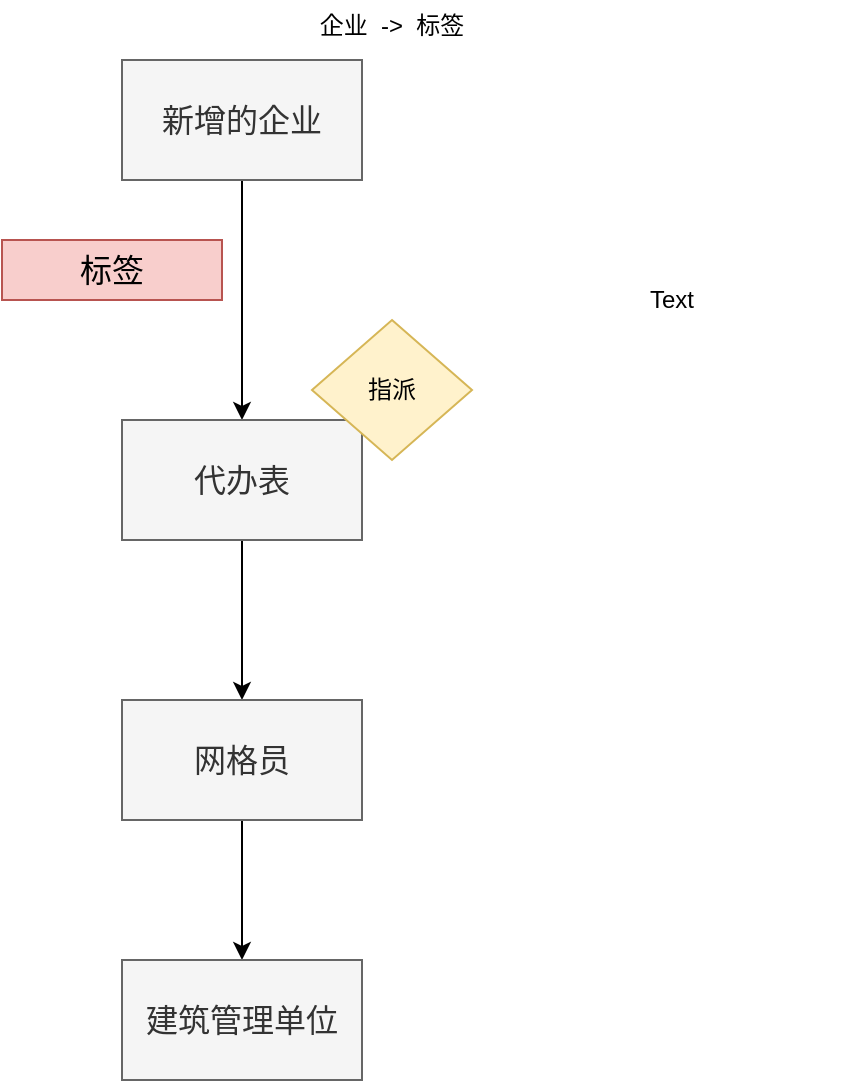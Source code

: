<mxfile version="26.0.6">
  <diagram name="第 1 页" id="0xDIXxeDtKth8ejWLRD-">
    <mxGraphModel dx="1050" dy="1699" grid="1" gridSize="10" guides="1" tooltips="1" connect="1" arrows="1" fold="1" page="1" pageScale="1" pageWidth="827" pageHeight="1169" math="0" shadow="0">
      <root>
        <mxCell id="0" />
        <mxCell id="1" parent="0" />
        <mxCell id="_Lu4q6up2jG8TwdydIze-3" value="" style="edgeStyle=orthogonalEdgeStyle;rounded=0;orthogonalLoop=1;jettySize=auto;html=1;" parent="1" source="_Lu4q6up2jG8TwdydIze-1" target="_Lu4q6up2jG8TwdydIze-2" edge="1">
          <mxGeometry relative="1" as="geometry" />
        </mxCell>
        <mxCell id="_Lu4q6up2jG8TwdydIze-1" value="&lt;font style=&quot;font-size: 16px;&quot;&gt;新增的企业&lt;/font&gt;" style="rounded=0;whiteSpace=wrap;html=1;fillColor=#f5f5f5;fontColor=#333333;strokeColor=#666666;" parent="1" vertex="1">
          <mxGeometry x="400" width="120" height="60" as="geometry" />
        </mxCell>
        <mxCell id="_Lu4q6up2jG8TwdydIze-7" style="edgeStyle=orthogonalEdgeStyle;rounded=0;orthogonalLoop=1;jettySize=auto;html=1;" parent="1" source="_Lu4q6up2jG8TwdydIze-2" target="_Lu4q6up2jG8TwdydIze-5" edge="1">
          <mxGeometry relative="1" as="geometry" />
        </mxCell>
        <mxCell id="_Lu4q6up2jG8TwdydIze-2" value="&lt;font style=&quot;font-size: 16px;&quot;&gt;代办表&lt;/font&gt;" style="rounded=0;whiteSpace=wrap;html=1;fillColor=#f5f5f5;strokeColor=#666666;fontColor=#333333;" parent="1" vertex="1">
          <mxGeometry x="400" y="180" width="120" height="60" as="geometry" />
        </mxCell>
        <mxCell id="_Lu4q6up2jG8TwdydIze-4" value="&lt;font style=&quot;font-size: 16px;&quot;&gt;标签&lt;/font&gt;" style="text;html=1;align=center;verticalAlign=middle;whiteSpace=wrap;rounded=0;fillColor=#f8cecc;strokeColor=#b85450;" parent="1" vertex="1">
          <mxGeometry x="340" y="90" width="110" height="30" as="geometry" />
        </mxCell>
        <mxCell id="_Lu4q6up2jG8TwdydIze-8" style="edgeStyle=orthogonalEdgeStyle;rounded=0;orthogonalLoop=1;jettySize=auto;html=1;entryX=0.5;entryY=0;entryDx=0;entryDy=0;" parent="1" source="_Lu4q6up2jG8TwdydIze-5" target="_Lu4q6up2jG8TwdydIze-6" edge="1">
          <mxGeometry relative="1" as="geometry" />
        </mxCell>
        <mxCell id="_Lu4q6up2jG8TwdydIze-5" value="&lt;font style=&quot;font-size: 16px;&quot;&gt;网格员&lt;/font&gt;" style="rounded=0;whiteSpace=wrap;html=1;fillColor=#f5f5f5;fontColor=#333333;strokeColor=#666666;" parent="1" vertex="1">
          <mxGeometry x="400" y="320" width="120" height="60" as="geometry" />
        </mxCell>
        <mxCell id="_Lu4q6up2jG8TwdydIze-6" value="&lt;font style=&quot;font-size: 16px;&quot;&gt;建筑管理单位&lt;/font&gt;" style="rounded=0;whiteSpace=wrap;html=1;fillColor=#f5f5f5;fontColor=#333333;strokeColor=#666666;" parent="1" vertex="1">
          <mxGeometry x="400" y="450" width="120" height="60" as="geometry" />
        </mxCell>
        <mxCell id="_Lu4q6up2jG8TwdydIze-9" value="Text" style="text;html=1;align=center;verticalAlign=middle;whiteSpace=wrap;rounded=0;" parent="1" vertex="1">
          <mxGeometry x="590" y="100" width="170" height="40" as="geometry" />
        </mxCell>
        <mxCell id="_Lu4q6up2jG8TwdydIze-10" value="企业&amp;nbsp; -&amp;gt;&amp;nbsp; 标签&lt;br&gt;&lt;div&gt;&lt;br&gt;&lt;/div&gt;" style="text;html=1;align=center;verticalAlign=middle;whiteSpace=wrap;rounded=0;" parent="1" vertex="1">
          <mxGeometry x="470" y="-30" width="130" height="40" as="geometry" />
        </mxCell>
        <mxCell id="F_nd697iPphkFdibkbwS-1" value="指派" style="rhombus;whiteSpace=wrap;html=1;fillColor=#fff2cc;strokeColor=#d6b656;" vertex="1" parent="1">
          <mxGeometry x="495" y="130" width="80" height="70" as="geometry" />
        </mxCell>
      </root>
    </mxGraphModel>
  </diagram>
</mxfile>
